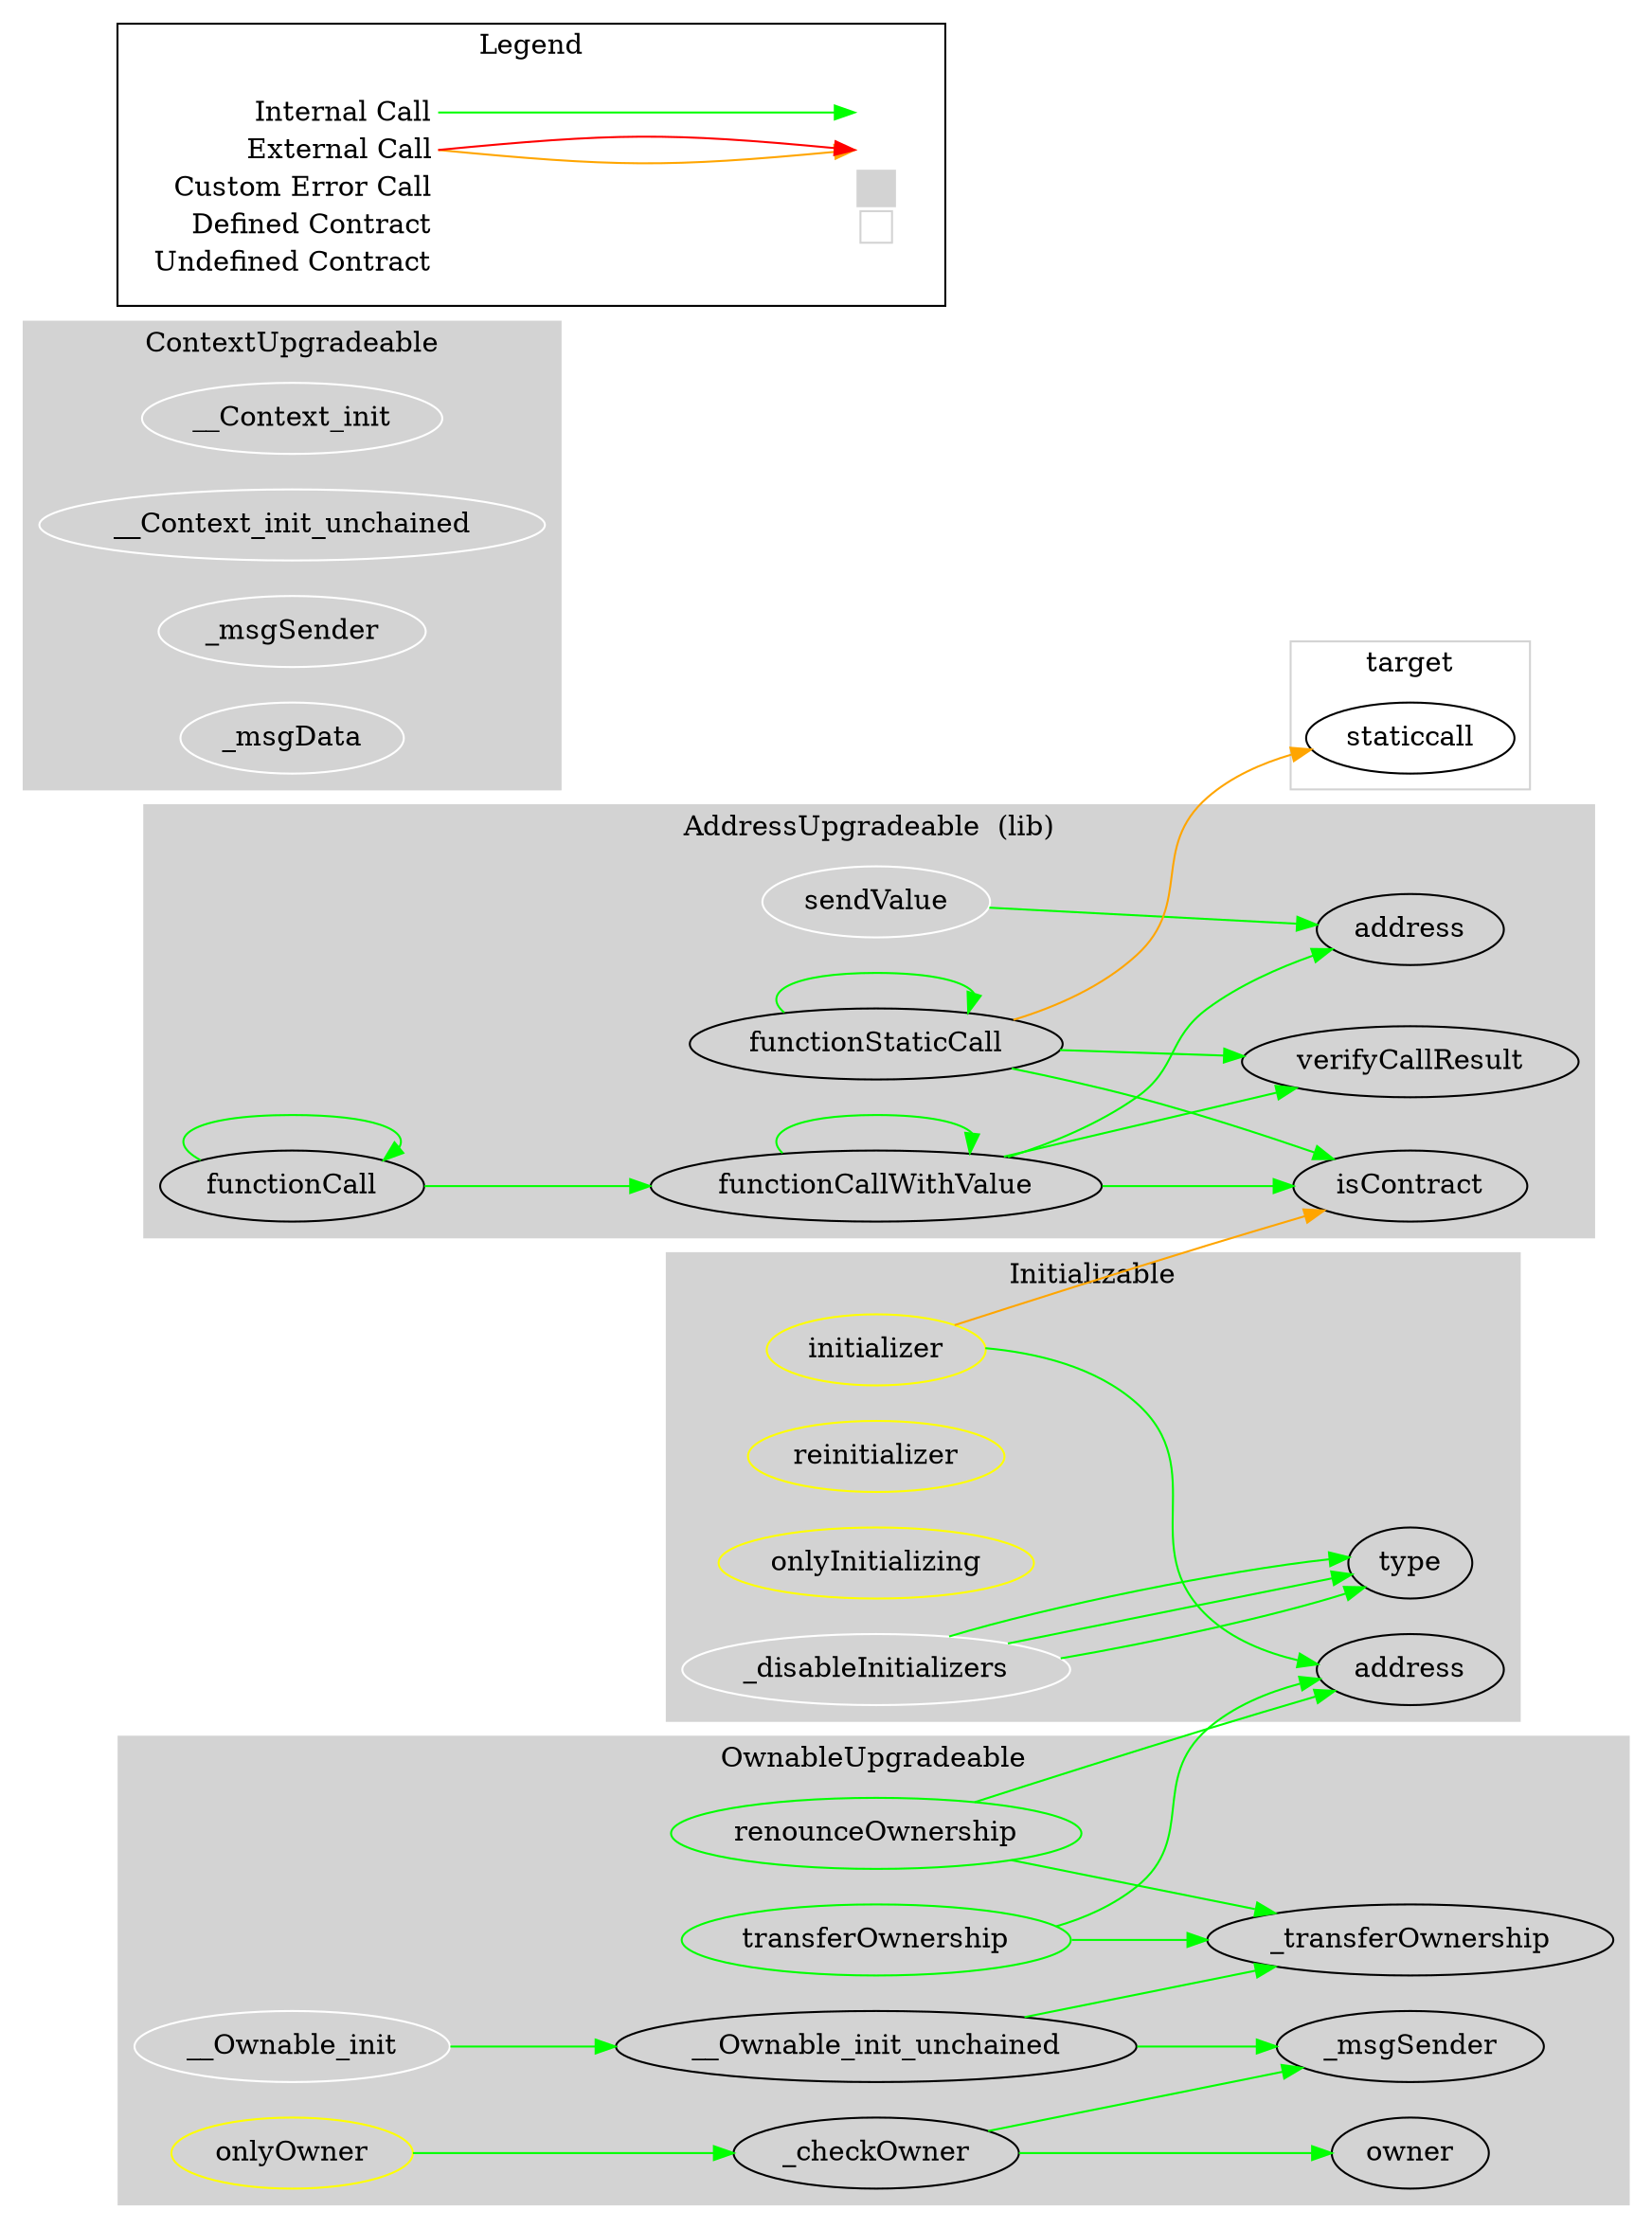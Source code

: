 digraph G {
  graph [ ratio = "auto", page = "100", compound =true ];
subgraph "clusterAddressUpgradeable" {
  graph [ label = "AddressUpgradeable  (lib)", color = "lightgray", style = "filled", bgcolor = "lightgray" ];
  "AddressUpgradeable.isContract" [ label = "isContract" ];
  "AddressUpgradeable.sendValue" [ label = "sendValue", color = "white" ];
  "AddressUpgradeable.functionCall" [ label = "functionCall" ];
  "AddressUpgradeable.functionCallWithValue" [ label = "functionCallWithValue" ];
  "AddressUpgradeable.functionStaticCall" [ label = "functionStaticCall" ];
  "AddressUpgradeable.verifyCallResult" [ label = "verifyCallResult" ];
  "AddressUpgradeable.address" [ label = "address" ];
}

subgraph "clusterInitializable" {
  graph [ label = "Initializable", color = "lightgray", style = "filled", bgcolor = "lightgray" ];
  "Initializable.initializer" [ label = "initializer", color = "yellow" ];
  "Initializable.reinitializer" [ label = "reinitializer", color = "yellow" ];
  "Initializable.onlyInitializing" [ label = "onlyInitializing", color = "yellow" ];
  "Initializable._disableInitializers" [ label = "_disableInitializers", color = "white" ];
  "Initializable.address" [ label = "address" ];
  "Initializable.type" [ label = "type" ];
}

subgraph "clusterContextUpgradeable" {
  graph [ label = "ContextUpgradeable", color = "lightgray", style = "filled", bgcolor = "lightgray" ];
  "ContextUpgradeable.__Context_init" [ label = "__Context_init", color = "white" ];
  "ContextUpgradeable.__Context_init_unchained" [ label = "__Context_init_unchained", color = "white" ];
  "ContextUpgradeable._msgSender" [ label = "_msgSender", color = "white" ];
  "ContextUpgradeable._msgData" [ label = "_msgData", color = "white" ];
}

subgraph "clusterOwnableUpgradeable" {
  graph [ label = "OwnableUpgradeable", color = "lightgray", style = "filled", bgcolor = "lightgray" ];
  "OwnableUpgradeable.__Ownable_init" [ label = "__Ownable_init", color = "white" ];
  "OwnableUpgradeable.__Ownable_init_unchained" [ label = "__Ownable_init_unchained" ];
  "OwnableUpgradeable.onlyOwner" [ label = "onlyOwner", color = "yellow" ];
  "OwnableUpgradeable.owner" [ label = "owner" ];
  "OwnableUpgradeable._checkOwner" [ label = "_checkOwner" ];
  "OwnableUpgradeable.renounceOwnership" [ label = "renounceOwnership", color = "green" ];
  "OwnableUpgradeable.transferOwnership" [ label = "transferOwnership", color = "green" ];
  "OwnableUpgradeable._transferOwnership" [ label = "_transferOwnership" ];
  "OwnableUpgradeable._msgSender" [ label = "_msgSender" ];
}

subgraph "clustertarget" {
  graph [ label = "target", color = "lightgray" ];
  "target.staticcall" [ label = "staticcall" ];
}

  "AddressUpgradeable.sendValue";
  "AddressUpgradeable.address";
  "AddressUpgradeable.functionCall";
  "AddressUpgradeable.functionCallWithValue";
  "AddressUpgradeable.isContract";
  "AddressUpgradeable.verifyCallResult";
  "AddressUpgradeable.functionStaticCall";
  "target.staticcall";
  "Initializable.initializer";
  "Initializable.address";
  "Initializable._disableInitializers";
  "Initializable.type";
  "OwnableUpgradeable.__Ownable_init";
  "OwnableUpgradeable.__Ownable_init_unchained";
  "OwnableUpgradeable._transferOwnership";
  "OwnableUpgradeable._msgSender";
  "OwnableUpgradeable.onlyOwner";
  "OwnableUpgradeable._checkOwner";
  "OwnableUpgradeable.owner";
  "OwnableUpgradeable.renounceOwnership";
  "OwnableUpgradeable.transferOwnership";
  "AddressUpgradeable.sendValue" -> "AddressUpgradeable.address" [ color = "green" ];
  "AddressUpgradeable.functionCall" -> "AddressUpgradeable.functionCall" [ color = "green" ];
  "AddressUpgradeable.functionCall" -> "AddressUpgradeable.functionCallWithValue" [ color = "green" ];
  "AddressUpgradeable.functionCallWithValue" -> "AddressUpgradeable.functionCallWithValue" [ color = "green" ];
  "AddressUpgradeable.functionCallWithValue" -> "AddressUpgradeable.address" [ color = "green" ];
  "AddressUpgradeable.functionCallWithValue" -> "AddressUpgradeable.isContract" [ color = "green" ];
  "AddressUpgradeable.functionCallWithValue" -> "AddressUpgradeable.verifyCallResult" [ color = "green" ];
  "AddressUpgradeable.functionStaticCall" -> "AddressUpgradeable.functionStaticCall" [ color = "green" ];
  "AddressUpgradeable.functionStaticCall" -> "AddressUpgradeable.isContract" [ color = "green" ];
  "AddressUpgradeable.functionStaticCall" -> "target.staticcall" [ color = "orange" ];
  "AddressUpgradeable.functionStaticCall" -> "AddressUpgradeable.verifyCallResult" [ color = "green" ];
  "Initializable.initializer" -> "AddressUpgradeable.isContract" [ color = "orange" ];
  "Initializable.initializer" -> "Initializable.address" [ color = "green" ];
  "Initializable._disableInitializers" -> "Initializable.type" [ color = "green" ];
  "Initializable._disableInitializers" -> "Initializable.type" [ color = "green" ];
  "Initializable._disableInitializers" -> "Initializable.type" [ color = "green" ];
  "OwnableUpgradeable.__Ownable_init" -> "OwnableUpgradeable.__Ownable_init_unchained" [ color = "green" ];
  "OwnableUpgradeable.__Ownable_init_unchained" -> "OwnableUpgradeable._transferOwnership" [ color = "green" ];
  "OwnableUpgradeable.__Ownable_init_unchained" -> "OwnableUpgradeable._msgSender" [ color = "green" ];
  "OwnableUpgradeable.onlyOwner" -> "OwnableUpgradeable._checkOwner" [ color = "green" ];
  "OwnableUpgradeable._checkOwner" -> "OwnableUpgradeable.owner" [ color = "green" ];
  "OwnableUpgradeable._checkOwner" -> "OwnableUpgradeable._msgSender" [ color = "green" ];
  "OwnableUpgradeable.renounceOwnership" -> "OwnableUpgradeable._transferOwnership" [ color = "green" ];
  "OwnableUpgradeable.renounceOwnership" -> "Initializable.address" [ color = "green" ];
  "OwnableUpgradeable.transferOwnership" -> "Initializable.address" [ color = "green" ];
  "OwnableUpgradeable.transferOwnership" -> "OwnableUpgradeable._transferOwnership" [ color = "green" ];


rankdir=LR
node [shape=plaintext]
subgraph cluster_01 { 
label = "Legend";
key [label=<<table border="0" cellpadding="2" cellspacing="0" cellborder="0">
  <tr><td align="right" port="i1">Internal Call</td></tr>
  <tr><td align="right" port="i2">External Call</td></tr>
  <tr><td align="right" port="i2">Custom Error Call</td></tr>
  <tr><td align="right" port="i3">Defined Contract</td></tr>
  <tr><td align="right" port="i4">Undefined Contract</td></tr>
  </table>>]
key2 [label=<<table border="0" cellpadding="2" cellspacing="0" cellborder="0">
  <tr><td port="i1">&nbsp;&nbsp;&nbsp;</td></tr>
  <tr><td port="i2">&nbsp;&nbsp;&nbsp;</td></tr>
  <tr><td port="i3" bgcolor="lightgray">&nbsp;&nbsp;&nbsp;</td></tr>
  <tr><td port="i4">
    <table border="1" cellborder="0" cellspacing="0" cellpadding="7" color="lightgray">
      <tr>
       <td></td>
      </tr>
     </table>
  </td></tr>
  </table>>]
key:i1:e -> key2:i1:w [color="green"]
key:i2:e -> key2:i2:w [color="orange"]
key:i2:e -> key2:i2:w [color="red"]
}
}

